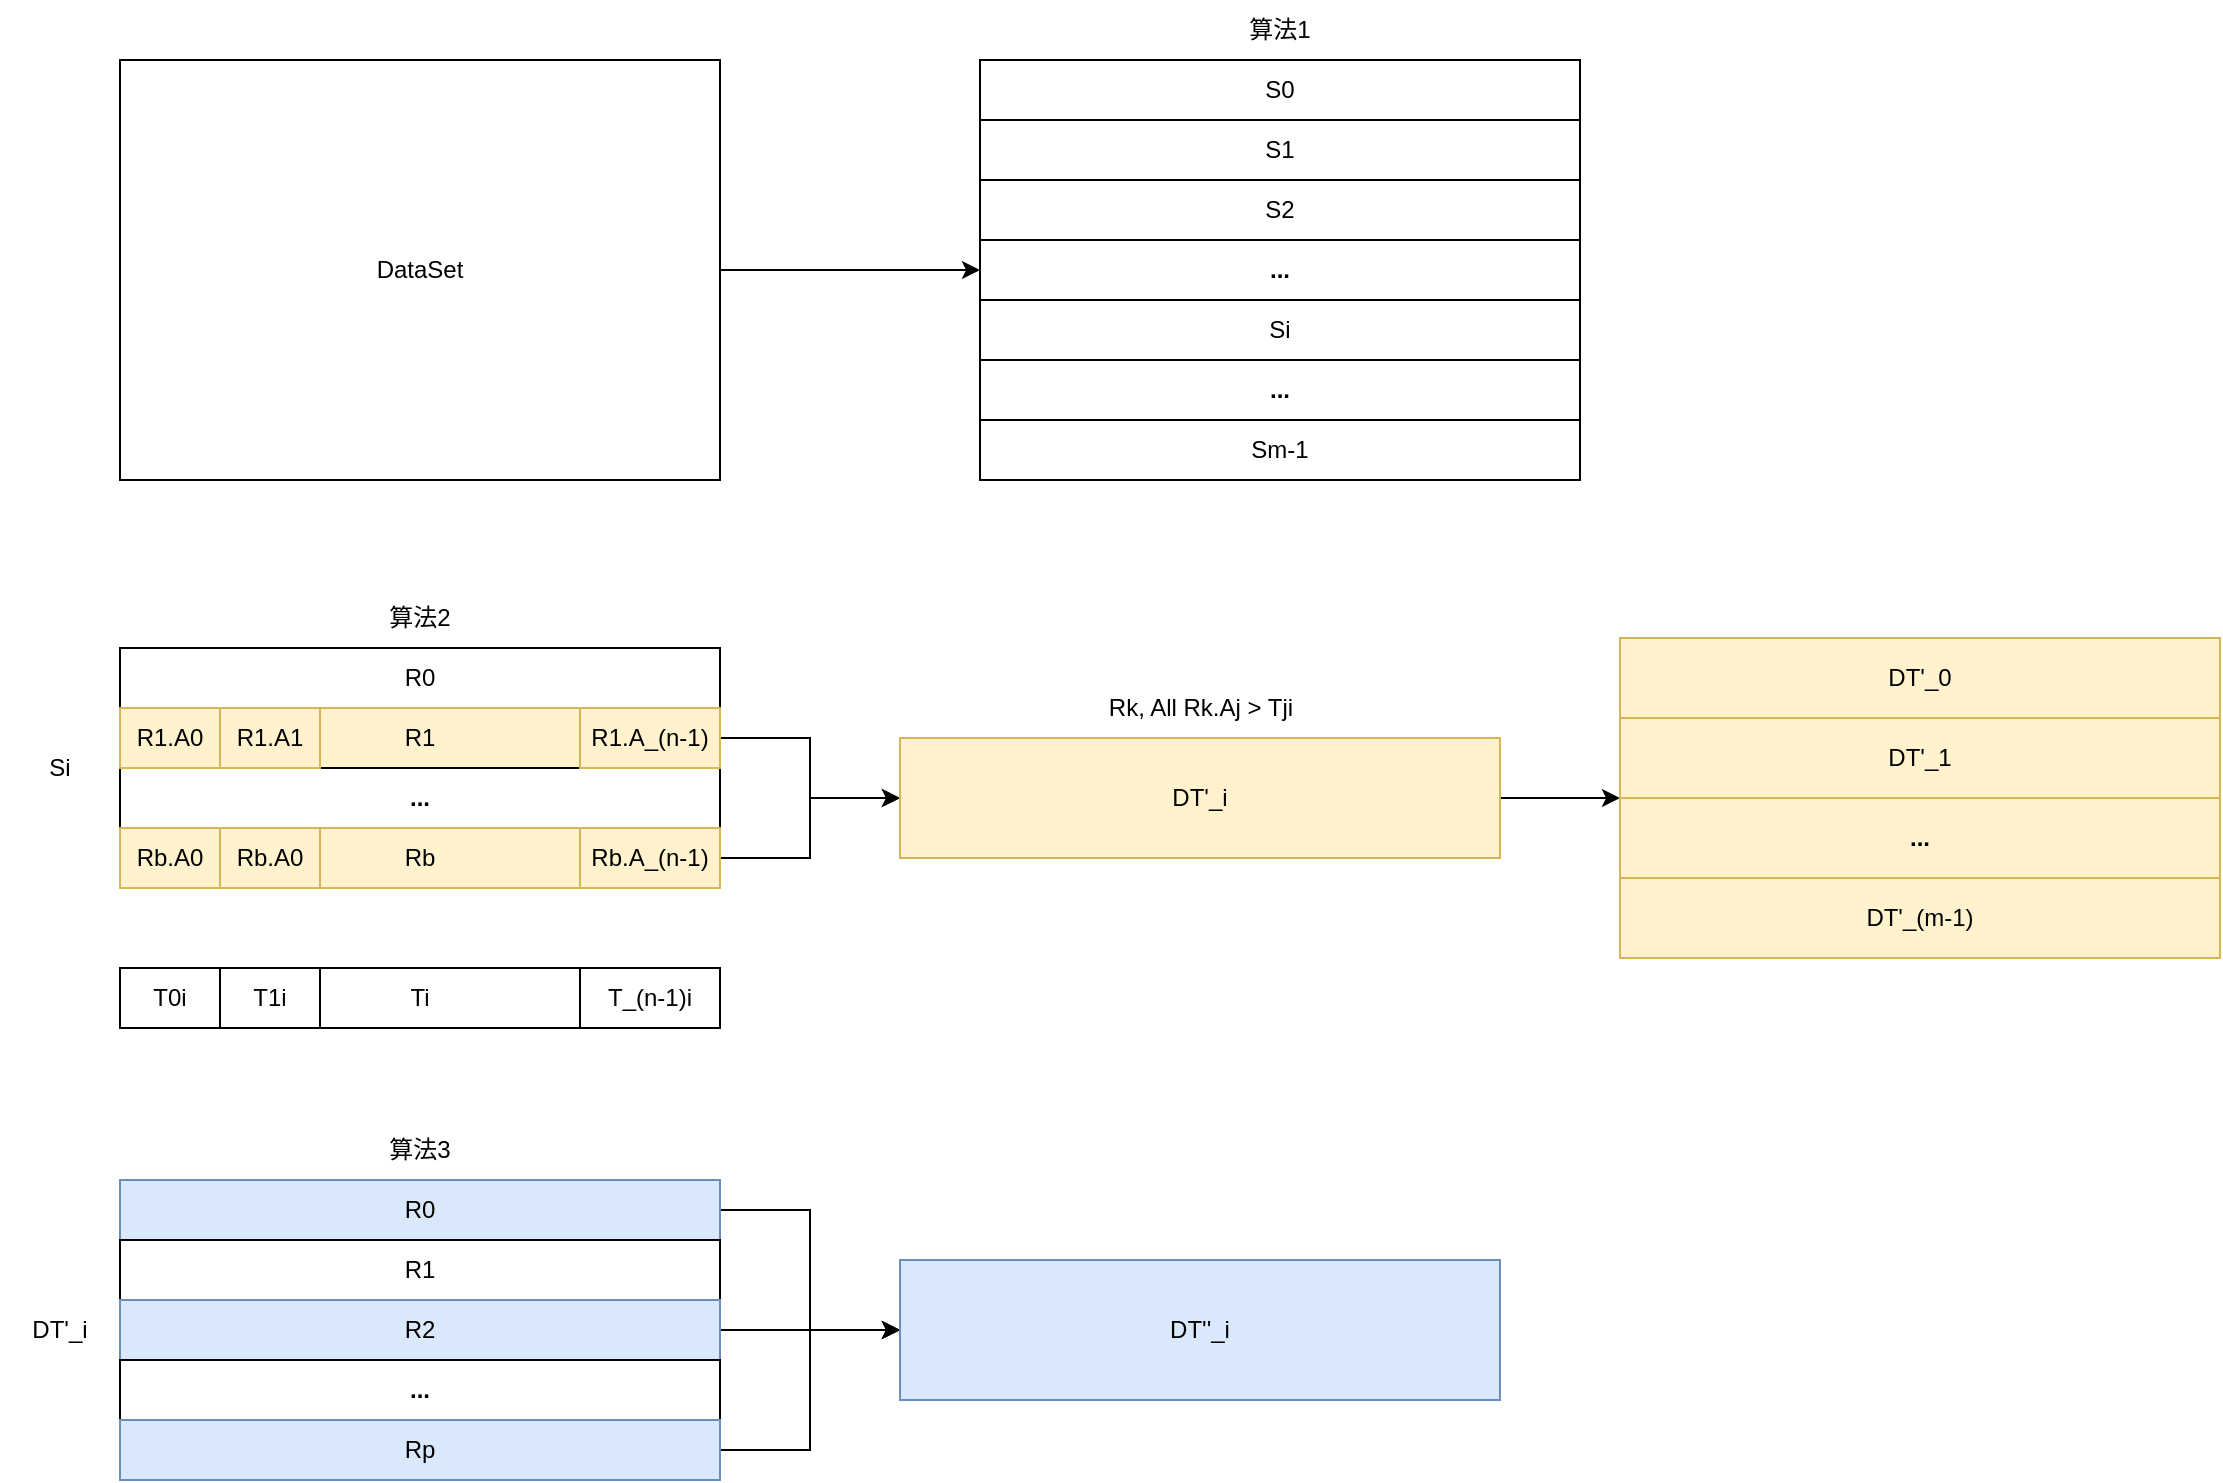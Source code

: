 <mxfile version="19.0.0" type="github">
  <diagram id="l8hXMBHkgcEJcSW0mbfh" name="Page-1">
    <mxGraphModel dx="1182" dy="764" grid="1" gridSize="10" guides="1" tooltips="1" connect="1" arrows="1" fold="1" page="1" pageScale="1" pageWidth="1169" pageHeight="827" math="0" shadow="0">
      <root>
        <mxCell id="0" />
        <mxCell id="1" parent="0" />
        <mxCell id="bdXtoxvxBzYGdb3dqPep-1" value="" style="rounded=0;whiteSpace=wrap;html=1;" vertex="1" parent="1">
          <mxGeometry x="510" y="40" width="300" height="180" as="geometry" />
        </mxCell>
        <mxCell id="bdXtoxvxBzYGdb3dqPep-3" value="S0" style="rounded=0;whiteSpace=wrap;html=1;" vertex="1" parent="1">
          <mxGeometry x="510" y="40" width="300" height="30" as="geometry" />
        </mxCell>
        <mxCell id="bdXtoxvxBzYGdb3dqPep-4" value="S1" style="rounded=0;whiteSpace=wrap;html=1;" vertex="1" parent="1">
          <mxGeometry x="510" y="70" width="300" height="30" as="geometry" />
        </mxCell>
        <mxCell id="bdXtoxvxBzYGdb3dqPep-5" value="S2" style="rounded=0;whiteSpace=wrap;html=1;" vertex="1" parent="1">
          <mxGeometry x="510" y="100" width="300" height="30" as="geometry" />
        </mxCell>
        <mxCell id="bdXtoxvxBzYGdb3dqPep-6" value="&lt;b&gt;...&lt;/b&gt;" style="rounded=0;whiteSpace=wrap;html=1;" vertex="1" parent="1">
          <mxGeometry x="510" y="130" width="300" height="30" as="geometry" />
        </mxCell>
        <mxCell id="bdXtoxvxBzYGdb3dqPep-7" value="Si" style="rounded=0;whiteSpace=wrap;html=1;" vertex="1" parent="1">
          <mxGeometry x="510" y="160" width="300" height="30" as="geometry" />
        </mxCell>
        <mxCell id="bdXtoxvxBzYGdb3dqPep-8" value="Sm-1" style="rounded=0;whiteSpace=wrap;html=1;" vertex="1" parent="1">
          <mxGeometry x="510" y="220" width="300" height="30" as="geometry" />
        </mxCell>
        <mxCell id="bdXtoxvxBzYGdb3dqPep-9" value="&lt;b&gt;...&lt;/b&gt;" style="rounded=0;whiteSpace=wrap;html=1;" vertex="1" parent="1">
          <mxGeometry x="510" y="190" width="300" height="30" as="geometry" />
        </mxCell>
        <mxCell id="bdXtoxvxBzYGdb3dqPep-11" style="edgeStyle=orthogonalEdgeStyle;rounded=0;orthogonalLoop=1;jettySize=auto;html=1;entryX=0;entryY=0.5;entryDx=0;entryDy=0;" edge="1" parent="1" source="bdXtoxvxBzYGdb3dqPep-10" target="bdXtoxvxBzYGdb3dqPep-6">
          <mxGeometry relative="1" as="geometry" />
        </mxCell>
        <mxCell id="bdXtoxvxBzYGdb3dqPep-10" value="DataSet" style="rounded=0;whiteSpace=wrap;html=1;" vertex="1" parent="1">
          <mxGeometry x="80" y="40" width="300" height="210" as="geometry" />
        </mxCell>
        <mxCell id="bdXtoxvxBzYGdb3dqPep-12" value="算法1" style="text;html=1;strokeColor=none;fillColor=none;align=center;verticalAlign=middle;whiteSpace=wrap;rounded=0;" vertex="1" parent="1">
          <mxGeometry x="630" y="10" width="60" height="30" as="geometry" />
        </mxCell>
        <mxCell id="bdXtoxvxBzYGdb3dqPep-13" value="" style="rounded=0;whiteSpace=wrap;html=1;" vertex="1" parent="1">
          <mxGeometry x="80" y="334" width="300" height="120" as="geometry" />
        </mxCell>
        <mxCell id="bdXtoxvxBzYGdb3dqPep-15" value="R0" style="rounded=0;whiteSpace=wrap;html=1;" vertex="1" parent="1">
          <mxGeometry x="80" y="334" width="300" height="30" as="geometry" />
        </mxCell>
        <mxCell id="bdXtoxvxBzYGdb3dqPep-23" style="edgeStyle=orthogonalEdgeStyle;rounded=0;orthogonalLoop=1;jettySize=auto;html=1;exitX=1;exitY=0.5;exitDx=0;exitDy=0;entryX=0;entryY=0.5;entryDx=0;entryDy=0;" edge="1" parent="1" source="bdXtoxvxBzYGdb3dqPep-16" target="bdXtoxvxBzYGdb3dqPep-22">
          <mxGeometry relative="1" as="geometry" />
        </mxCell>
        <mxCell id="bdXtoxvxBzYGdb3dqPep-16" value="R1" style="rounded=0;whiteSpace=wrap;html=1;fillColor=#fff2cc;strokeColor=#d6b656;" vertex="1" parent="1">
          <mxGeometry x="80" y="364" width="300" height="30" as="geometry" />
        </mxCell>
        <mxCell id="bdXtoxvxBzYGdb3dqPep-17" value="&lt;b&gt;...&lt;/b&gt;" style="rounded=0;whiteSpace=wrap;html=1;" vertex="1" parent="1">
          <mxGeometry x="80" y="394" width="300" height="30" as="geometry" />
        </mxCell>
        <mxCell id="bdXtoxvxBzYGdb3dqPep-19" value="Si" style="text;html=1;strokeColor=none;fillColor=none;align=center;verticalAlign=middle;whiteSpace=wrap;rounded=0;" vertex="1" parent="1">
          <mxGeometry x="20" y="379" width="60" height="30" as="geometry" />
        </mxCell>
        <mxCell id="bdXtoxvxBzYGdb3dqPep-24" style="edgeStyle=orthogonalEdgeStyle;rounded=0;orthogonalLoop=1;jettySize=auto;html=1;exitX=1;exitY=0.5;exitDx=0;exitDy=0;entryX=0;entryY=0.5;entryDx=0;entryDy=0;" edge="1" parent="1" source="bdXtoxvxBzYGdb3dqPep-20" target="bdXtoxvxBzYGdb3dqPep-22">
          <mxGeometry relative="1" as="geometry" />
        </mxCell>
        <mxCell id="bdXtoxvxBzYGdb3dqPep-20" value="Rb" style="rounded=0;whiteSpace=wrap;html=1;fillColor=#fff2cc;strokeColor=#d6b656;" vertex="1" parent="1">
          <mxGeometry x="80" y="424" width="300" height="30" as="geometry" />
        </mxCell>
        <mxCell id="bdXtoxvxBzYGdb3dqPep-33" style="edgeStyle=orthogonalEdgeStyle;rounded=0;orthogonalLoop=1;jettySize=auto;html=1;" edge="1" parent="1" source="bdXtoxvxBzYGdb3dqPep-22">
          <mxGeometry relative="1" as="geometry">
            <mxPoint x="830" y="409" as="targetPoint" />
          </mxGeometry>
        </mxCell>
        <mxCell id="bdXtoxvxBzYGdb3dqPep-22" value="&lt;span style=&quot;&quot;&gt;DT&#39;_i&lt;/span&gt;" style="rounded=0;whiteSpace=wrap;html=1;fillColor=#fff2cc;strokeColor=#d6b656;" vertex="1" parent="1">
          <mxGeometry x="470" y="379" width="300" height="60" as="geometry" />
        </mxCell>
        <mxCell id="bdXtoxvxBzYGdb3dqPep-26" value="算法2" style="text;html=1;strokeColor=none;fillColor=none;align=center;verticalAlign=middle;whiteSpace=wrap;rounded=0;" vertex="1" parent="1">
          <mxGeometry x="200" y="304" width="60" height="30" as="geometry" />
        </mxCell>
        <mxCell id="bdXtoxvxBzYGdb3dqPep-32" value="" style="rounded=0;whiteSpace=wrap;html=1;" vertex="1" parent="1">
          <mxGeometry x="830" y="329" width="300" height="155" as="geometry" />
        </mxCell>
        <mxCell id="bdXtoxvxBzYGdb3dqPep-27" value="&lt;span style=&quot;&quot;&gt;DT&#39;_0&lt;/span&gt;" style="rounded=0;whiteSpace=wrap;html=1;fillColor=#fff2cc;strokeColor=#d6b656;" vertex="1" parent="1">
          <mxGeometry x="830" y="329" width="300" height="40" as="geometry" />
        </mxCell>
        <mxCell id="bdXtoxvxBzYGdb3dqPep-28" value="&lt;span style=&quot;&quot;&gt;DT&#39;_1&lt;/span&gt;" style="rounded=0;whiteSpace=wrap;html=1;fillColor=#fff2cc;strokeColor=#d6b656;" vertex="1" parent="1">
          <mxGeometry x="830" y="369" width="300" height="40" as="geometry" />
        </mxCell>
        <mxCell id="bdXtoxvxBzYGdb3dqPep-29" value="&lt;b&gt;...&lt;/b&gt;" style="rounded=0;whiteSpace=wrap;html=1;fillColor=#fff2cc;strokeColor=#d6b656;" vertex="1" parent="1">
          <mxGeometry x="830" y="409" width="300" height="40" as="geometry" />
        </mxCell>
        <mxCell id="bdXtoxvxBzYGdb3dqPep-30" value="&lt;span style=&quot;&quot;&gt;DT&#39;_(m-1)&lt;/span&gt;" style="rounded=0;whiteSpace=wrap;html=1;fillColor=#fff2cc;strokeColor=#d6b656;" vertex="1" parent="1">
          <mxGeometry x="830" y="449" width="300" height="40" as="geometry" />
        </mxCell>
        <mxCell id="bdXtoxvxBzYGdb3dqPep-34" value="Rk, All Rk.Aj &amp;gt; Tji" style="text;html=1;strokeColor=none;fillColor=none;align=center;verticalAlign=middle;whiteSpace=wrap;rounded=0;" vertex="1" parent="1">
          <mxGeometry x="567.5" y="349" width="105" height="30" as="geometry" />
        </mxCell>
        <mxCell id="bdXtoxvxBzYGdb3dqPep-35" value="R1.A0" style="rounded=0;whiteSpace=wrap;html=1;fillColor=#fff2cc;strokeColor=#d6b656;" vertex="1" parent="1">
          <mxGeometry x="80" y="364" width="50" height="30" as="geometry" />
        </mxCell>
        <mxCell id="bdXtoxvxBzYGdb3dqPep-41" value="R1.A1" style="rounded=0;whiteSpace=wrap;html=1;fillColor=#fff2cc;strokeColor=#d6b656;" vertex="1" parent="1">
          <mxGeometry x="130" y="364" width="50" height="30" as="geometry" />
        </mxCell>
        <mxCell id="bdXtoxvxBzYGdb3dqPep-43" value="R1.A_(n-1)" style="rounded=0;whiteSpace=wrap;html=1;fillColor=#fff2cc;strokeColor=#d6b656;" vertex="1" parent="1">
          <mxGeometry x="310" y="364" width="70" height="30" as="geometry" />
        </mxCell>
        <mxCell id="bdXtoxvxBzYGdb3dqPep-44" value="Rb.A0" style="rounded=0;whiteSpace=wrap;html=1;fillColor=#fff2cc;strokeColor=#d6b656;" vertex="1" parent="1">
          <mxGeometry x="80" y="424" width="50" height="30" as="geometry" />
        </mxCell>
        <mxCell id="bdXtoxvxBzYGdb3dqPep-45" value="Rb.A0" style="rounded=0;whiteSpace=wrap;html=1;fillColor=#fff2cc;strokeColor=#d6b656;" vertex="1" parent="1">
          <mxGeometry x="130" y="424" width="50" height="30" as="geometry" />
        </mxCell>
        <mxCell id="bdXtoxvxBzYGdb3dqPep-46" value="Rb.A_(n-1)" style="rounded=0;whiteSpace=wrap;html=1;fillColor=#fff2cc;strokeColor=#d6b656;" vertex="1" parent="1">
          <mxGeometry x="310" y="424" width="70" height="30" as="geometry" />
        </mxCell>
        <mxCell id="bdXtoxvxBzYGdb3dqPep-47" value="Ti" style="rounded=0;whiteSpace=wrap;html=1;" vertex="1" parent="1">
          <mxGeometry x="80" y="494" width="300" height="30" as="geometry" />
        </mxCell>
        <mxCell id="bdXtoxvxBzYGdb3dqPep-48" value="T0i" style="rounded=0;whiteSpace=wrap;html=1;" vertex="1" parent="1">
          <mxGeometry x="80" y="494" width="50" height="30" as="geometry" />
        </mxCell>
        <mxCell id="bdXtoxvxBzYGdb3dqPep-51" value="T1i" style="rounded=0;whiteSpace=wrap;html=1;" vertex="1" parent="1">
          <mxGeometry x="130" y="494" width="50" height="30" as="geometry" />
        </mxCell>
        <mxCell id="bdXtoxvxBzYGdb3dqPep-52" value="T_(n-1)i" style="rounded=0;whiteSpace=wrap;html=1;" vertex="1" parent="1">
          <mxGeometry x="310" y="494" width="70" height="30" as="geometry" />
        </mxCell>
        <mxCell id="bdXtoxvxBzYGdb3dqPep-53" value="" style="rounded=0;whiteSpace=wrap;html=1;" vertex="1" parent="1">
          <mxGeometry x="80" y="600" width="300" height="150" as="geometry" />
        </mxCell>
        <mxCell id="bdXtoxvxBzYGdb3dqPep-62" style="edgeStyle=orthogonalEdgeStyle;rounded=0;orthogonalLoop=1;jettySize=auto;html=1;exitX=1;exitY=0.5;exitDx=0;exitDy=0;entryX=0;entryY=0.5;entryDx=0;entryDy=0;" edge="1" parent="1" source="bdXtoxvxBzYGdb3dqPep-54" target="bdXtoxvxBzYGdb3dqPep-61">
          <mxGeometry relative="1" as="geometry" />
        </mxCell>
        <mxCell id="bdXtoxvxBzYGdb3dqPep-54" value="R0" style="rounded=0;whiteSpace=wrap;html=1;fillColor=#dae8fc;strokeColor=#6c8ebf;" vertex="1" parent="1">
          <mxGeometry x="80" y="600" width="300" height="30" as="geometry" />
        </mxCell>
        <mxCell id="bdXtoxvxBzYGdb3dqPep-55" value="R1" style="rounded=0;whiteSpace=wrap;html=1;" vertex="1" parent="1">
          <mxGeometry x="80" y="630" width="300" height="30" as="geometry" />
        </mxCell>
        <mxCell id="bdXtoxvxBzYGdb3dqPep-63" style="edgeStyle=orthogonalEdgeStyle;rounded=0;orthogonalLoop=1;jettySize=auto;html=1;exitX=1;exitY=0.5;exitDx=0;exitDy=0;" edge="1" parent="1" source="bdXtoxvxBzYGdb3dqPep-56">
          <mxGeometry relative="1" as="geometry">
            <mxPoint x="470" y="675" as="targetPoint" />
          </mxGeometry>
        </mxCell>
        <mxCell id="bdXtoxvxBzYGdb3dqPep-56" value="R2" style="rounded=0;whiteSpace=wrap;html=1;fillColor=#dae8fc;strokeColor=#6c8ebf;" vertex="1" parent="1">
          <mxGeometry x="80" y="660" width="300" height="30" as="geometry" />
        </mxCell>
        <mxCell id="bdXtoxvxBzYGdb3dqPep-57" value="&lt;b&gt;...&lt;/b&gt;" style="rounded=0;whiteSpace=wrap;html=1;" vertex="1" parent="1">
          <mxGeometry x="80" y="690" width="300" height="30" as="geometry" />
        </mxCell>
        <mxCell id="bdXtoxvxBzYGdb3dqPep-64" style="edgeStyle=orthogonalEdgeStyle;rounded=0;orthogonalLoop=1;jettySize=auto;html=1;exitX=1;exitY=0.5;exitDx=0;exitDy=0;entryX=0;entryY=0.5;entryDx=0;entryDy=0;" edge="1" parent="1" source="bdXtoxvxBzYGdb3dqPep-58" target="bdXtoxvxBzYGdb3dqPep-61">
          <mxGeometry relative="1" as="geometry" />
        </mxCell>
        <mxCell id="bdXtoxvxBzYGdb3dqPep-58" value="Rp" style="rounded=0;whiteSpace=wrap;html=1;fillColor=#dae8fc;strokeColor=#6c8ebf;" vertex="1" parent="1">
          <mxGeometry x="80" y="720" width="300" height="30" as="geometry" />
        </mxCell>
        <mxCell id="bdXtoxvxBzYGdb3dqPep-59" value="DT&#39;_i" style="text;html=1;strokeColor=none;fillColor=none;align=center;verticalAlign=middle;whiteSpace=wrap;rounded=0;" vertex="1" parent="1">
          <mxGeometry x="20" y="660" width="60" height="30" as="geometry" />
        </mxCell>
        <mxCell id="bdXtoxvxBzYGdb3dqPep-60" value="算法3" style="text;html=1;strokeColor=none;fillColor=none;align=center;verticalAlign=middle;whiteSpace=wrap;rounded=0;" vertex="1" parent="1">
          <mxGeometry x="200" y="570" width="60" height="30" as="geometry" />
        </mxCell>
        <mxCell id="bdXtoxvxBzYGdb3dqPep-61" value="DT&#39;&#39;_i" style="rounded=0;whiteSpace=wrap;html=1;fillColor=#dae8fc;strokeColor=#6c8ebf;" vertex="1" parent="1">
          <mxGeometry x="470" y="640" width="300" height="70" as="geometry" />
        </mxCell>
        <mxCell id="bdXtoxvxBzYGdb3dqPep-65" style="edgeStyle=orthogonalEdgeStyle;rounded=0;orthogonalLoop=1;jettySize=auto;html=1;exitX=0.5;exitY=1;exitDx=0;exitDy=0;" edge="1" parent="1" source="bdXtoxvxBzYGdb3dqPep-61" target="bdXtoxvxBzYGdb3dqPep-61">
          <mxGeometry relative="1" as="geometry" />
        </mxCell>
      </root>
    </mxGraphModel>
  </diagram>
</mxfile>
